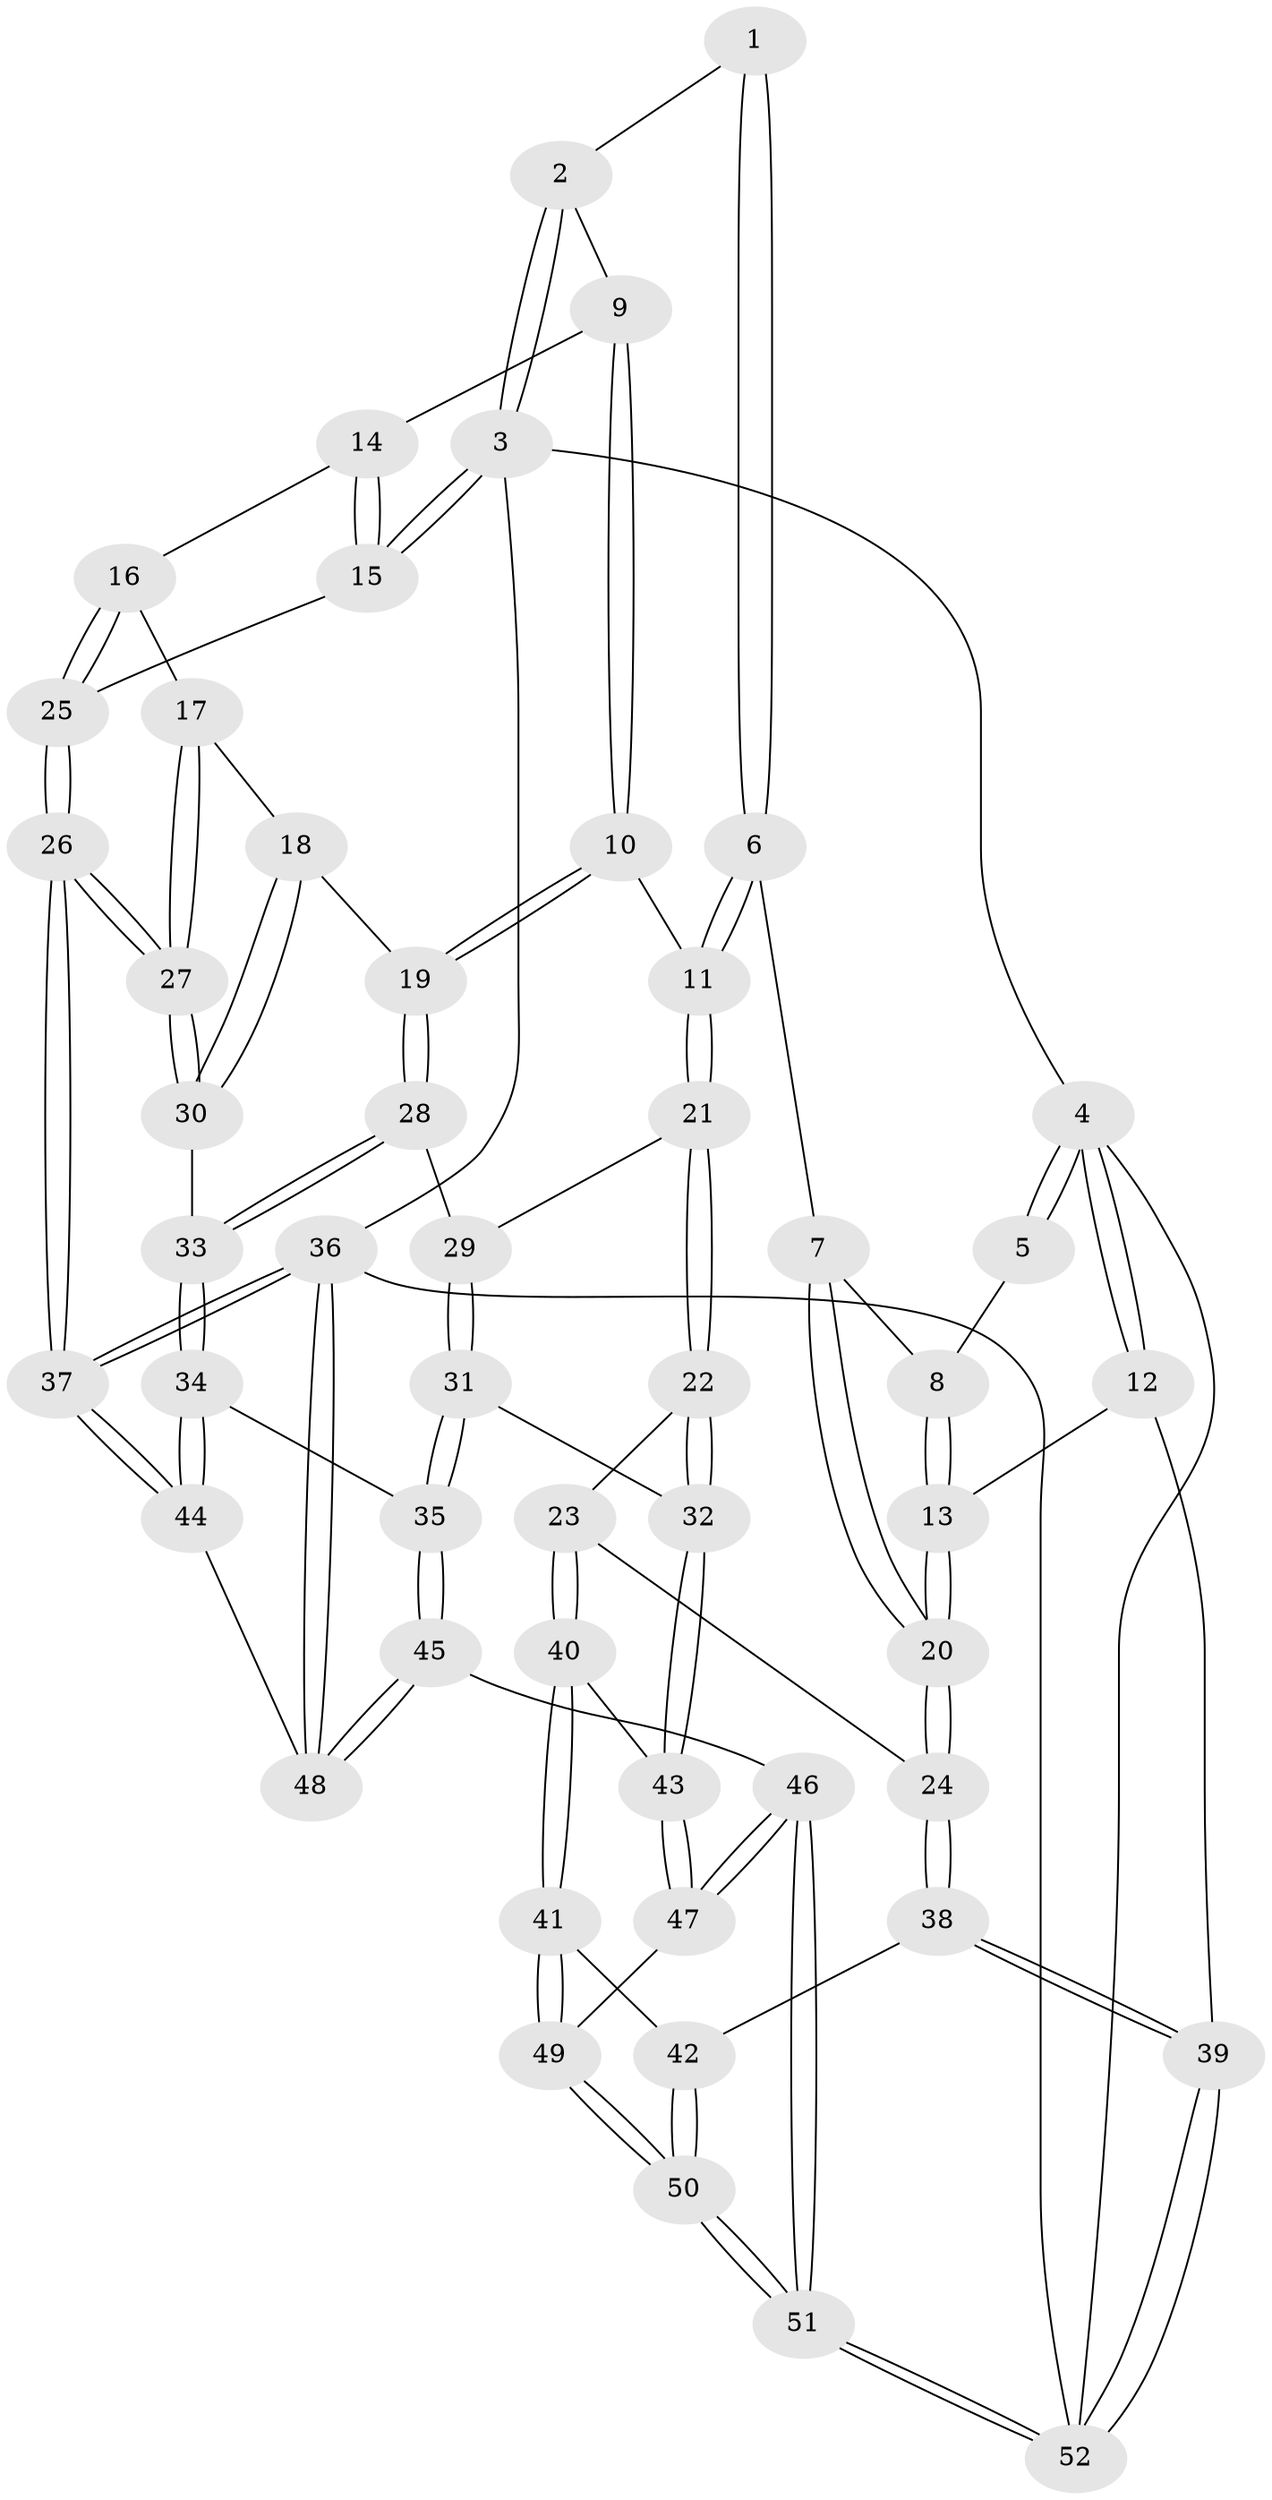 // Generated by graph-tools (version 1.1) at 2025/38/03/09/25 02:38:45]
// undirected, 52 vertices, 127 edges
graph export_dot {
graph [start="1"]
  node [color=gray90,style=filled];
  1 [pos="+0.44114189670148285+0"];
  2 [pos="+0.6910286265000525+0"];
  3 [pos="+1+0"];
  4 [pos="+0+0"];
  5 [pos="+0.30943275379264973+0"];
  6 [pos="+0.4514926168735086+0.1211408572568376"];
  7 [pos="+0.3215050374210053+0.2070935296629531"];
  8 [pos="+0.16592307960599437+0.10357023607785444"];
  9 [pos="+0.752570997804043+0.11289994049361177"];
  10 [pos="+0.7033196173911078+0.2513667613351995"];
  11 [pos="+0.589935062066431+0.24728351748744648"];
  12 [pos="+0+0.15603078547184443"];
  13 [pos="+0+0.18481111087419605"];
  14 [pos="+0.9076267971953105+0.08714313549674198"];
  15 [pos="+1+0"];
  16 [pos="+0.9015282817871673+0.2778057141926666"];
  17 [pos="+0.8775042190720461+0.29300299332051566"];
  18 [pos="+0.7915466417644277+0.30892079698531366"];
  19 [pos="+0.7534539647803075+0.3042112002259631"];
  20 [pos="+0.2500427747382875+0.41404874023247057"];
  21 [pos="+0.5059464531337904+0.3685107003622848"];
  22 [pos="+0.42963182593372107+0.4516163767796991"];
  23 [pos="+0.26413783262183016+0.45122534598694686"];
  24 [pos="+0.2593132969411704+0.4476977057372716"];
  25 [pos="+1+0.12912677821437532"];
  26 [pos="+1+0.602239713142113"];
  27 [pos="+1+0.5831474601405974"];
  28 [pos="+0.7474359315254432+0.3350884270124539"];
  29 [pos="+0.6159580087560038+0.4511556477042158"];
  30 [pos="+0.9298340888278017+0.5036129009688273"];
  31 [pos="+0.5817681398683755+0.5900736741714246"];
  32 [pos="+0.5577869355686655+0.5891746223233181"];
  33 [pos="+0.7389723941339751+0.5549207544055692"];
  34 [pos="+0.7127710493807895+0.608882335820698"];
  35 [pos="+0.6918380233771353+0.6161639008355663"];
  36 [pos="+1+1"];
  37 [pos="+1+0.8791179934782537"];
  38 [pos="+0+0.5693473958989798"];
  39 [pos="+0+0.5875709318134608"];
  40 [pos="+0.2917052196783431+0.6495922055654912"];
  41 [pos="+0.27900598564834656+0.6982322027668397"];
  42 [pos="+0.18212869037071006+0.7451902969786498"];
  43 [pos="+0.4992880381507135+0.6672837217418709"];
  44 [pos="+0.8225782738302727+0.6799850899425569"];
  45 [pos="+0.6023816948476437+1"];
  46 [pos="+0.5143080253094282+1"];
  47 [pos="+0.47074829365193743+0.9084790361179602"];
  48 [pos="+0.6057970915215171+1"];
  49 [pos="+0.34261388106278523+0.7882291901423983"];
  50 [pos="+0.050454092773850774+0.9718305244068693"];
  51 [pos="+0+1"];
  52 [pos="+0+1"];
  1 -- 2;
  1 -- 6;
  1 -- 6;
  2 -- 3;
  2 -- 3;
  2 -- 9;
  3 -- 4;
  3 -- 15;
  3 -- 15;
  3 -- 36;
  4 -- 5;
  4 -- 5;
  4 -- 12;
  4 -- 12;
  4 -- 52;
  5 -- 8;
  6 -- 7;
  6 -- 11;
  6 -- 11;
  7 -- 8;
  7 -- 20;
  7 -- 20;
  8 -- 13;
  8 -- 13;
  9 -- 10;
  9 -- 10;
  9 -- 14;
  10 -- 11;
  10 -- 19;
  10 -- 19;
  11 -- 21;
  11 -- 21;
  12 -- 13;
  12 -- 39;
  13 -- 20;
  13 -- 20;
  14 -- 15;
  14 -- 15;
  14 -- 16;
  15 -- 25;
  16 -- 17;
  16 -- 25;
  16 -- 25;
  17 -- 18;
  17 -- 27;
  17 -- 27;
  18 -- 19;
  18 -- 30;
  18 -- 30;
  19 -- 28;
  19 -- 28;
  20 -- 24;
  20 -- 24;
  21 -- 22;
  21 -- 22;
  21 -- 29;
  22 -- 23;
  22 -- 32;
  22 -- 32;
  23 -- 24;
  23 -- 40;
  23 -- 40;
  24 -- 38;
  24 -- 38;
  25 -- 26;
  25 -- 26;
  26 -- 27;
  26 -- 27;
  26 -- 37;
  26 -- 37;
  27 -- 30;
  27 -- 30;
  28 -- 29;
  28 -- 33;
  28 -- 33;
  29 -- 31;
  29 -- 31;
  30 -- 33;
  31 -- 32;
  31 -- 35;
  31 -- 35;
  32 -- 43;
  32 -- 43;
  33 -- 34;
  33 -- 34;
  34 -- 35;
  34 -- 44;
  34 -- 44;
  35 -- 45;
  35 -- 45;
  36 -- 37;
  36 -- 37;
  36 -- 48;
  36 -- 48;
  36 -- 52;
  37 -- 44;
  37 -- 44;
  38 -- 39;
  38 -- 39;
  38 -- 42;
  39 -- 52;
  39 -- 52;
  40 -- 41;
  40 -- 41;
  40 -- 43;
  41 -- 42;
  41 -- 49;
  41 -- 49;
  42 -- 50;
  42 -- 50;
  43 -- 47;
  43 -- 47;
  44 -- 48;
  45 -- 46;
  45 -- 48;
  45 -- 48;
  46 -- 47;
  46 -- 47;
  46 -- 51;
  46 -- 51;
  47 -- 49;
  49 -- 50;
  49 -- 50;
  50 -- 51;
  50 -- 51;
  51 -- 52;
  51 -- 52;
}
